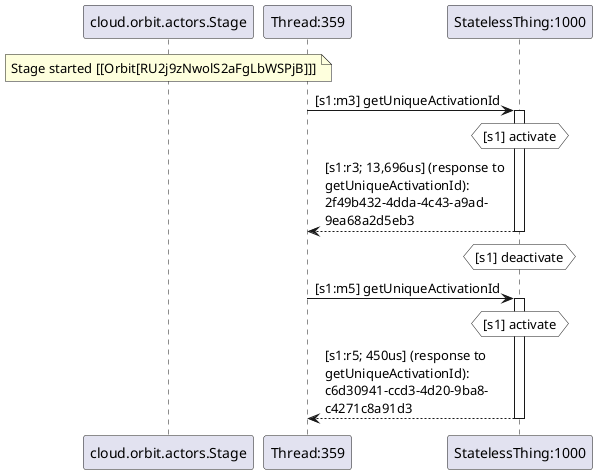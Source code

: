 @startuml
note over "cloud.orbit.actors.Stage": Stage started [[Orbit[RU2j9zNwolS2aFgLbWSPjB]]]
"Thread:359" -> "StatelessThing:1000" : [s1:m3] getUniqueActivationId
activate "StatelessThing:1000"
hnote over "StatelessThing:1000" #white : [s1] activate
"StatelessThing:1000" --> "Thread:359" : [s1:r3; 13,696us] (response to \ngetUniqueActivationId): \n2f49b432-4dda-4c43-a9ad-\n9ea68a2d5eb3
deactivate "StatelessThing:1000"
hnote over "StatelessThing:1000" #white : [s1] deactivate
"Thread:359" -> "StatelessThing:1000" : [s1:m5] getUniqueActivationId
activate "StatelessThing:1000"
hnote over "StatelessThing:1000" #white : [s1] activate
"StatelessThing:1000" --> "Thread:359" : [s1:r5; 450us] (response to \ngetUniqueActivationId): \nc6d30941-ccd3-4d20-9ba8-\nc4271c8a91d3
deactivate "StatelessThing:1000"
@enduml

